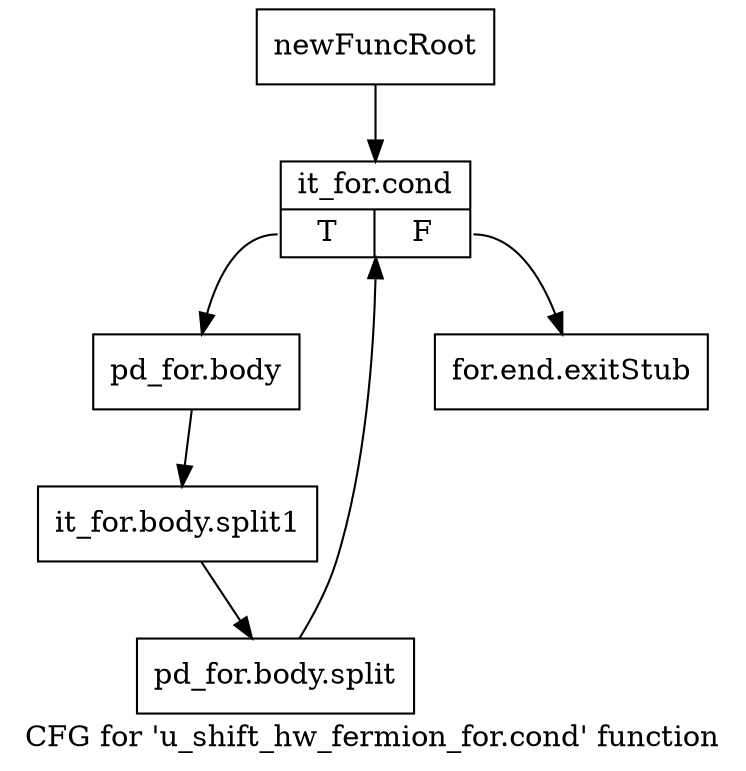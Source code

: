 digraph "CFG for 'u_shift_hw_fermion_for.cond' function" {
	label="CFG for 'u_shift_hw_fermion_for.cond' function";

	Node0x1ab51a0 [shape=record,label="{newFuncRoot}"];
	Node0x1ab51a0 -> Node0x1ab5240;
	Node0x1ab51f0 [shape=record,label="{for.end.exitStub}"];
	Node0x1ab5240 [shape=record,label="{it_for.cond|{<s0>T|<s1>F}}"];
	Node0x1ab5240:s0 -> Node0x1ab5290;
	Node0x1ab5240:s1 -> Node0x1ab51f0;
	Node0x1ab5290 [shape=record,label="{pd_for.body}"];
	Node0x1ab5290 -> Node0x1d0c770;
	Node0x1d0c770 [shape=record,label="{it_for.body.split1}"];
	Node0x1d0c770 -> Node0x1c66790;
	Node0x1c66790 [shape=record,label="{pd_for.body.split}"];
	Node0x1c66790 -> Node0x1ab5240;
}
